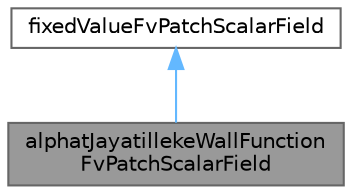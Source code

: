 digraph "alphatJayatillekeWallFunctionFvPatchScalarField"
{
 // LATEX_PDF_SIZE
  bgcolor="transparent";
  edge [fontname=Helvetica,fontsize=10,labelfontname=Helvetica,labelfontsize=10];
  node [fontname=Helvetica,fontsize=10,shape=box,height=0.2,width=0.4];
  Node1 [id="Node000001",label="alphatJayatillekeWallFunction\lFvPatchScalarField",height=0.2,width=0.4,color="gray40", fillcolor="grey60", style="filled", fontcolor="black",tooltip="This boundary condition provides a kinematic turbulent thermal conductivity for using wall functions,..."];
  Node2 -> Node1 [id="edge1_Node000001_Node000002",dir="back",color="steelblue1",style="solid",tooltip=" "];
  Node2 [id="Node000002",label="fixedValueFvPatchScalarField",height=0.2,width=0.4,color="gray40", fillcolor="white", style="filled",tooltip=" "];
}
